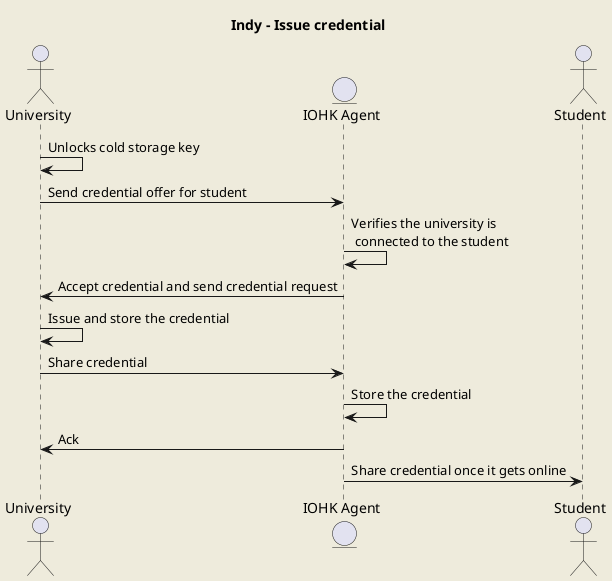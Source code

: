 @startuml
skinparam backgroundColor #EEEBDC

title Indy - Issue credential

actor University
entity "IOHK Agent" as IOHK
actor Student

University -> University : Unlocks cold storage key
University -> IOHK : Send credential offer for student
IOHK -> IOHK : Verifies the university is\n connected to the student
IOHK -> University : Accept credential and send credential request
University -> University : Issue and store the credential
University -> IOHK : Share credential
IOHK -> IOHK : Store the credential
IOHK -> University : Ack
IOHK -> Student : Share credential once it gets online

@enduml